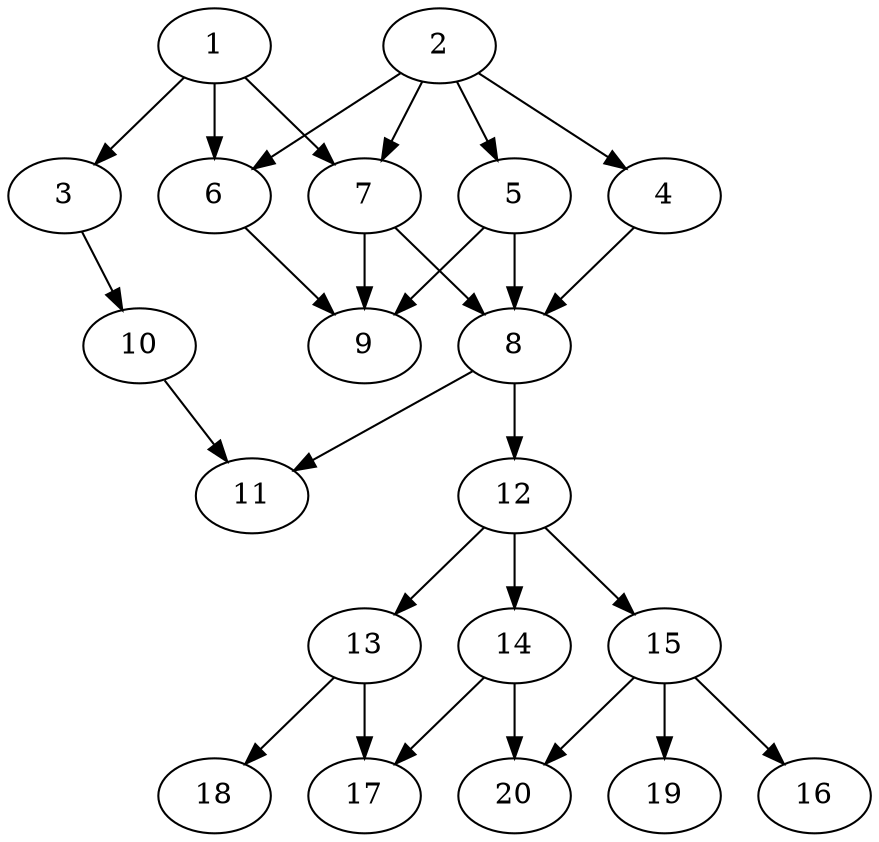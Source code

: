 // DAG automatically generated by daggen at Tue Jul 23 14:22:50 2019
// ./daggen --dot -n 20 --ccr 0.5 --fat 0.5 --regular 0.5 --density 0.6 --mindata 5242880 --maxdata 52428800 
digraph G {
  1 [size="56963072", alpha="0.13", expect_size="28481536"] 
  1 -> 3 [size ="28481536"]
  1 -> 6 [size ="28481536"]
  1 -> 7 [size ="28481536"]
  2 [size="90183680", alpha="0.13", expect_size="45091840"] 
  2 -> 4 [size ="45091840"]
  2 -> 5 [size ="45091840"]
  2 -> 6 [size ="45091840"]
  2 -> 7 [size ="45091840"]
  3 [size="88748032", alpha="0.11", expect_size="44374016"] 
  3 -> 10 [size ="44374016"]
  4 [size="43909120", alpha="0.02", expect_size="21954560"] 
  4 -> 8 [size ="21954560"]
  5 [size="41394176", alpha="0.12", expect_size="20697088"] 
  5 -> 8 [size ="20697088"]
  5 -> 9 [size ="20697088"]
  6 [size="93016064", alpha="0.13", expect_size="46508032"] 
  6 -> 9 [size ="46508032"]
  7 [size="23578624", alpha="0.07", expect_size="11789312"] 
  7 -> 8 [size ="11789312"]
  7 -> 9 [size ="11789312"]
  8 [size="84379648", alpha="0.17", expect_size="42189824"] 
  8 -> 11 [size ="42189824"]
  8 -> 12 [size ="42189824"]
  9 [size="13586432", alpha="0.16", expect_size="6793216"] 
  10 [size="46501888", alpha="0.01", expect_size="23250944"] 
  10 -> 11 [size ="23250944"]
  11 [size="38500352", alpha="0.18", expect_size="19250176"] 
  12 [size="98807808", alpha="0.01", expect_size="49403904"] 
  12 -> 13 [size ="49403904"]
  12 -> 14 [size ="49403904"]
  12 -> 15 [size ="49403904"]
  13 [size="66330624", alpha="0.15", expect_size="33165312"] 
  13 -> 17 [size ="33165312"]
  13 -> 18 [size ="33165312"]
  14 [size="22423552", alpha="0.14", expect_size="11211776"] 
  14 -> 17 [size ="11211776"]
  14 -> 20 [size ="11211776"]
  15 [size="29964288", alpha="0.08", expect_size="14982144"] 
  15 -> 16 [size ="14982144"]
  15 -> 19 [size ="14982144"]
  15 -> 20 [size ="14982144"]
  16 [size="88612864", alpha="0.09", expect_size="44306432"] 
  17 [size="56926208", alpha="0.11", expect_size="28463104"] 
  18 [size="90263552", alpha="0.04", expect_size="45131776"] 
  19 [size="75689984", alpha="0.00", expect_size="37844992"] 
  20 [size="55097344", alpha="0.16", expect_size="27548672"] 
}
